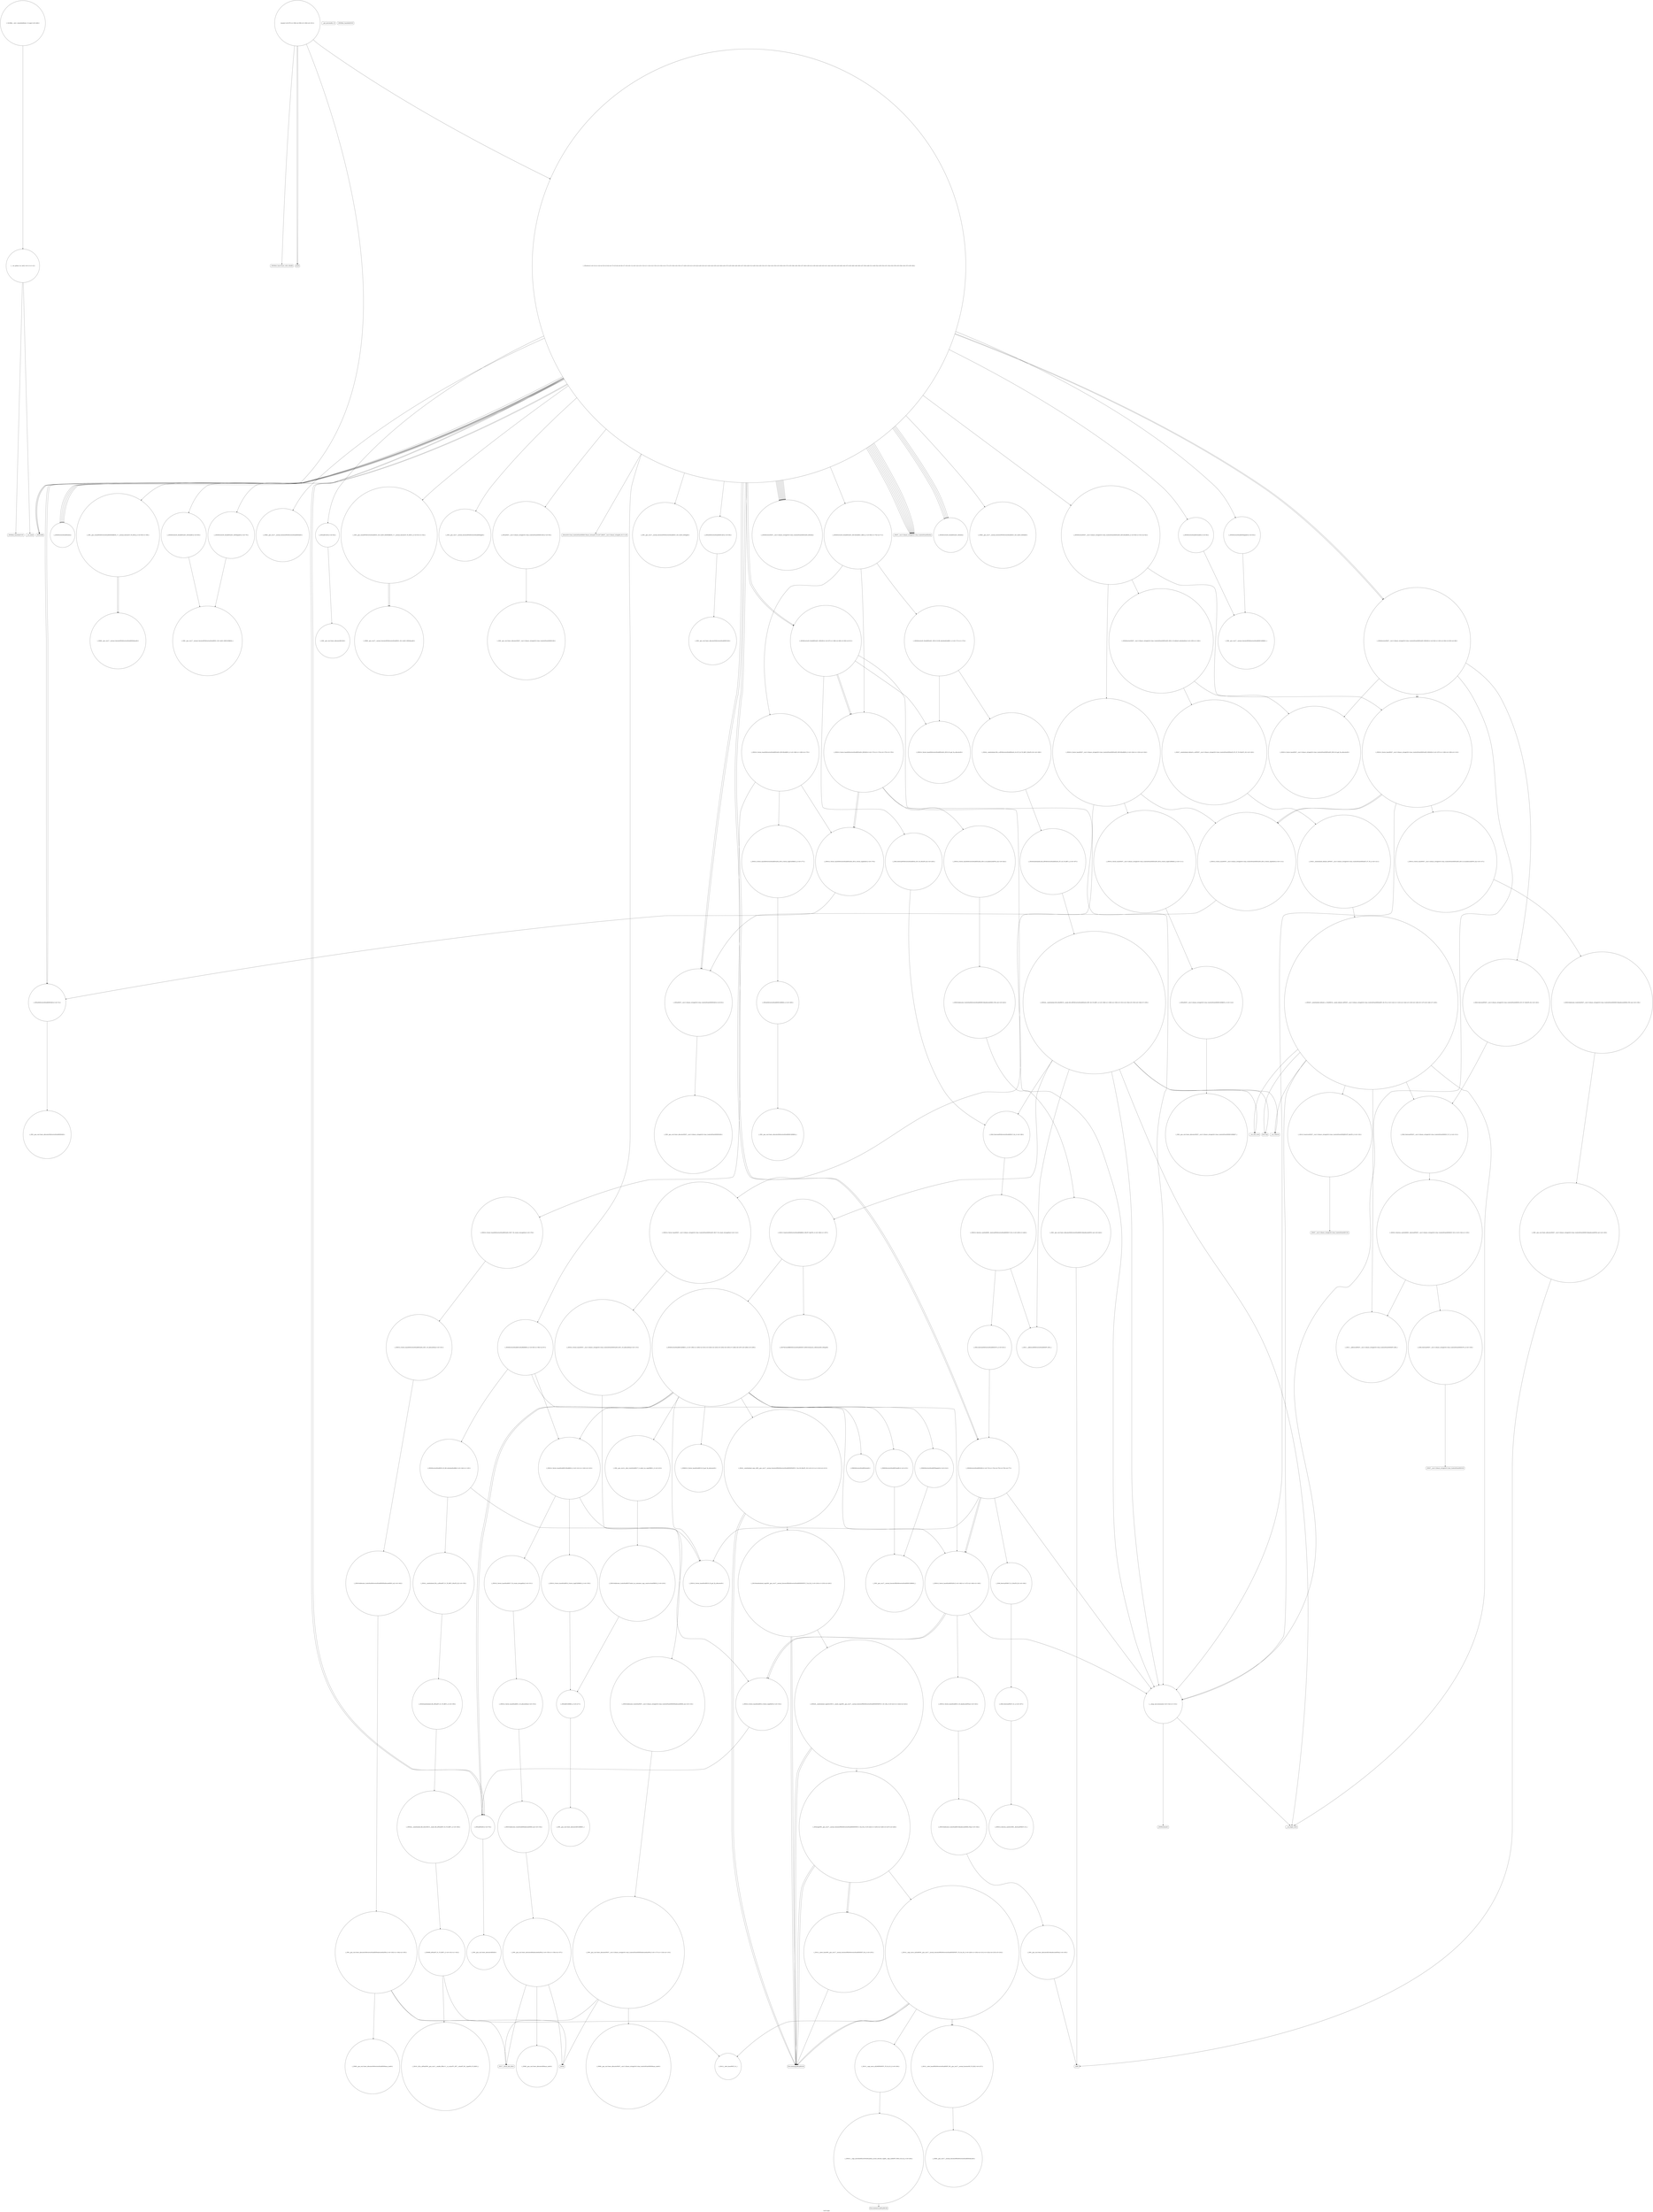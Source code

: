 digraph "Call Graph" {
	label="Call Graph";

	Node0x559eda06f090 [shape=record,shape=circle,label="{__cxx_global_var_init|{<s0>1|<s1>2}}"];
	Node0x559eda06f090:s0 -> Node0x559eda06f110[color=black];
	Node0x559eda06f090:s1 -> Node0x559eda357040[color=black];
	Node0x559eda35abe0 [shape=record,shape=circle,label="{_ZSt20uninitialized_fill_nIPimiET_S1_T0_RKT1_|{<s0>159}}"];
	Node0x559eda35abe0:s0 -> Node0x559eda35ac60[color=black];
	Node0x559eda357240 [shape=record,shape=circle,label="{_ZNSt6vectorINSt7__cxx1112basic_stringIcSt11char_traitsIcESaIcEEESaIS5_EEC2EmRKS6_|{<s0>60|<s1>61|<s2>62}}"];
	Node0x559eda357240:s0 -> Node0x559eda358340[color=black];
	Node0x559eda357240:s1 -> Node0x559eda3583c0[color=black];
	Node0x559eda357240:s2 -> Node0x559eda358440[color=black];
	Node0x559eda358740 [shape=record,shape=circle,label="{_ZN9__gnu_cxx13new_allocatorIiE10deallocateEPim|{<s0>165}}"];
	Node0x559eda358740:s0 -> Node0x559eda35a460[color=black];
	Node0x559eda3575c0 [shape=record,shape=circle,label="{_ZNSaISt6vectorIiSaIiEEED2Ev|{<s0>72}}"];
	Node0x559eda3575c0:s0 -> Node0x559eda3589c0[color=black];
	Node0x559eda358ac0 [shape=record,shape=circle,label="{_ZNSt6vectorIS_IiSaIiEESaIS1_EE18_M_fill_initializeEmRKS1_|{<s0>171|<s1>172}}"];
	Node0x559eda358ac0:s0 -> Node0x559eda3590c0[color=black];
	Node0x559eda358ac0:s1 -> Node0x559eda359040[color=black];
	Node0x559eda357940 [shape=record,shape=circle,label="{_ZNSt6vectorIiSaIiEEixEm}"];
	Node0x559eda358e40 [shape=record,shape=circle,label="{_ZNSt12_Vector_baseISt6vectorIiSaIiEESaIS2_EE11_M_allocateEm|{<s0>181}}"];
	Node0x559eda358e40:s0 -> Node0x559eda358ec0[color=black];
	Node0x559eda357cc0 [shape=record,shape=circle,label="{_ZN9__gnu_cxxneIPiSt6vectorIiSaIiEEEEbRKNS_17__normal_iteratorIT_T0_EESA_|{<s0>85|<s1>86}}"];
	Node0x559eda357cc0:s0 -> Node0x559eda35db80[color=black];
	Node0x559eda357cc0:s1 -> Node0x559eda35db80[color=black];
	Node0x559eda3591c0 [shape=record,shape=circle,label="{_ZNSt22__uninitialized_fill_nILb0EE15__uninit_fill_nIPSt6vectorIiSaIiEEmS4_EET_S6_T0_RKT1_|{<s0>188|<s1>189|<s2>190|<s3>191|<s4>192|<s5>193|<s6>194|<s7>195}}"];
	Node0x559eda3591c0:s0 -> Node0x559eda3592c0[color=black];
	Node0x559eda3591c0:s1 -> Node0x559eda359240[color=black];
	Node0x559eda3591c0:s2 -> Node0x559eda359d60[color=black];
	Node0x559eda3591c0:s3 -> Node0x559eda359340[color=black];
	Node0x559eda3591c0:s4 -> Node0x559eda359e60[color=black];
	Node0x559eda3591c0:s5 -> Node0x559eda359ee0[color=black];
	Node0x559eda3591c0:s6 -> Node0x559eda35a060[color=black];
	Node0x559eda3591c0:s7 -> Node0x559eda359f60[color=black];
	Node0x559eda358040 [shape=record,shape=Mrecord,label="{_ZNSt8ios_base15sync_with_stdioEb}"];
	Node0x559eda359540 [shape=record,shape=circle,label="{_ZN9__gnu_cxx14__alloc_traitsISaIiEE17_S_select_on_copyERKS1_|{<s0>210}}"];
	Node0x559eda359540:s0 -> Node0x559eda35d000[color=black];
	Node0x559eda3583c0 [shape=record,shape=circle,label="{_ZNSt6vectorINSt7__cxx1112basic_stringIcSt11char_traitsIcESaIcEEESaIS5_EE21_M_default_initializeEm|{<s0>105|<s1>106}}"];
	Node0x559eda3583c0:s0 -> Node0x559eda359ae0[color=black];
	Node0x559eda3583c0:s1 -> Node0x559eda359a60[color=black];
	Node0x559eda35d100 [shape=record,shape=circle,label="{_ZSt18uninitialized_copyIN9__gnu_cxx17__normal_iteratorIPKiSt6vectorIiSaIiEEEEPiET0_T_SA_S9_|{<s0>218|<s1>219|<s2>220}}"];
	Node0x559eda35d100:s0 -> Node0x559eda35d180[color=black];
	Node0x559eda35d100:s1 -> Node0x559eda35d180[color=black];
	Node0x559eda35d100:s2 -> Node0x559eda35d200[color=black];
	Node0x559eda359760 [shape=record,shape=circle,label="{_ZNSt12_Vector_baseINSt7__cxx1112basic_stringIcSt11char_traitsIcESaIcEEESaIS5_EE11_M_allocateEm|{<s0>115}}"];
	Node0x559eda359760:s0 -> Node0x559eda3597e0[color=black];
	Node0x559eda35d480 [shape=record,shape=circle,label="{_ZSt12__niter_baseIPKiSt6vectorIiSaIiEEET_N9__gnu_cxx17__normal_iteratorIS5_T0_EE|{<s0>237}}"];
	Node0x559eda35d480:s0 -> Node0x559eda35d600[color=black];
	Node0x559eda359ae0 [shape=record,shape=circle,label="{_ZNSt12_Vector_baseINSt7__cxx1112basic_stringIcSt11char_traitsIcESaIcEEESaIS5_EE19_M_get_Tp_allocatorEv}"];
	Node0x559eda35d800 [shape=record,shape=circle,label="{_ZNSt12_Vector_baseISt6vectorIiSaIiEESaIS2_EE13_M_deallocateEPS2_m|{<s0>242}}"];
	Node0x559eda35d800:s0 -> Node0x559eda35d880[color=black];
	Node0x559eda359e60 [shape=record,shape=Mrecord,label="{__cxa_rethrow}"];
	Node0x559eda35db80 [shape=record,shape=circle,label="{_ZNK9__gnu_cxx17__normal_iteratorIPiSt6vectorIiSaIiEEE4baseEv}"];
	Node0x559eda35a1e0 [shape=record,shape=circle,label="{_ZSt8_DestroyINSt7__cxx1112basic_stringIcSt11char_traitsIcESaIcEEEEvPT_|{<s0>136}}"];
	Node0x559eda35a1e0:s0 -> Node0x559eda35a260[color=black];
	Node0x559eda35a560 [shape=record,shape=circle,label="{_ZNSt12_Vector_baseIiSaIiEEC2EmRKS0_|{<s0>141|<s1>142|<s2>143}}"];
	Node0x559eda35a560:s0 -> Node0x559eda35a6e0[color=black];
	Node0x559eda35a560:s1 -> Node0x559eda35a760[color=black];
	Node0x559eda35a560:s2 -> Node0x559eda35a7e0[color=black];
	Node0x559eda35a8e0 [shape=record,shape=circle,label="{_ZNSt12_Vector_baseIiSaIiEE11_M_allocateEm|{<s0>153}}"];
	Node0x559eda35a8e0:s0 -> Node0x559eda35a960[color=black];
	Node0x559eda06f110 [shape=record,shape=Mrecord,label="{_ZNSt8ios_base4InitC1Ev}"];
	Node0x559eda35ac60 [shape=record,shape=circle,label="{_ZNSt22__uninitialized_fill_nILb1EE15__uninit_fill_nIPimiEET_S3_T0_RKT1_|{<s0>160}}"];
	Node0x559eda35ac60:s0 -> Node0x559eda35ace0[color=black];
	Node0x559eda3572c0 [shape=record,shape=Mrecord,label="{__gxx_personality_v0}"];
	Node0x559eda3587c0 [shape=record,shape=circle,label="{_ZSt8_DestroyIPiiEvT_S1_RSaIT0_E|{<s0>166}}"];
	Node0x559eda3587c0:s0 -> Node0x559eda358840[color=black];
	Node0x559eda357640 [shape=record,shape=circle,label="{_ZNSt6vectorIiSaIiEED2Ev|{<s0>73|<s1>74|<s2>75|<s3>76|<s4>77}}"];
	Node0x559eda357640:s0 -> Node0x559eda35ab60[color=black];
	Node0x559eda357640:s1 -> Node0x559eda3587c0[color=black];
	Node0x559eda357640:s2 -> Node0x559eda35a660[color=black];
	Node0x559eda357640:s3 -> Node0x559eda35a660[color=black];
	Node0x559eda357640:s4 -> Node0x559eda359f60[color=black];
	Node0x559eda358b40 [shape=record,shape=circle,label="{_ZNSt12_Vector_baseISt6vectorIiSaIiEESaIS2_EED2Ev|{<s0>173|<s1>174|<s2>175|<s3>176}}"];
	Node0x559eda358b40:s0 -> Node0x559eda35d800[color=black];
	Node0x559eda358b40:s1 -> Node0x559eda358cc0[color=black];
	Node0x559eda358b40:s2 -> Node0x559eda358cc0[color=black];
	Node0x559eda358b40:s3 -> Node0x559eda359f60[color=black];
	Node0x559eda3579c0 [shape=record,shape=circle,label="{_ZNSt6vectorIS_IiSaIiEESaIS1_EE5beginEv|{<s0>79}}"];
	Node0x559eda3579c0:s0 -> Node0x559eda35da00[color=black];
	Node0x559eda358ec0 [shape=record,shape=circle,label="{_ZNSt16allocator_traitsISaISt6vectorIiSaIiEEEE8allocateERS3_m|{<s0>182}}"];
	Node0x559eda358ec0:s0 -> Node0x559eda358f40[color=black];
	Node0x559eda357d40 [shape=record,shape=circle,label="{_ZNK9__gnu_cxx17__normal_iteratorIPiSt6vectorIiSaIiEEEdeEv}"];
	Node0x559eda359240 [shape=record,shape=circle,label="{_ZSt10_ConstructISt6vectorIiSaIiEEJRKS2_EEvPT_DpOT0_|{<s0>196|<s1>197}}"];
	Node0x559eda359240:s0 -> Node0x559eda3593c0[color=black];
	Node0x559eda359240:s1 -> Node0x559eda359440[color=black];
	Node0x559eda3580c0 [shape=record,shape=Mrecord,label="{printf}"];
	Node0x559eda3595c0 [shape=record,shape=circle,label="{_ZNKSt12_Vector_baseIiSaIiEE19_M_get_Tp_allocatorEv}"];
	Node0x559eda358440 [shape=record,shape=circle,label="{_ZNSt12_Vector_baseINSt7__cxx1112basic_stringIcSt11char_traitsIcESaIcEEESaIS5_EED2Ev|{<s0>107|<s1>108|<s2>109|<s3>110}}"];
	Node0x559eda358440:s0 -> Node0x559eda35a2e0[color=black];
	Node0x559eda358440:s1 -> Node0x559eda3585c0[color=black];
	Node0x559eda358440:s2 -> Node0x559eda3585c0[color=black];
	Node0x559eda358440:s3 -> Node0x559eda359f60[color=black];
	Node0x559eda35d180 [shape=record,shape=Mrecord,label="{llvm.memcpy.p0i8.p0i8.i64}"];
	Node0x559eda3597e0 [shape=record,shape=circle,label="{_ZNSt16allocator_traitsISaINSt7__cxx1112basic_stringIcSt11char_traitsIcESaIcEEEEE8allocateERS6_m|{<s0>116}}"];
	Node0x559eda3597e0:s0 -> Node0x559eda359860[color=black];
	Node0x559eda35d500 [shape=record,shape=circle,label="{_ZNSt11__copy_moveILb0ELb1ESt26random_access_iterator_tagE8__copy_mIiEEPT_PKS3_S6_S4_|{<s0>238}}"];
	Node0x559eda35d500:s0 -> Node0x559eda35d580[color=black];
	Node0x559eda359b60 [shape=record,shape=circle,label="{_ZSt25__uninitialized_default_nIPNSt7__cxx1112basic_stringIcSt11char_traitsIcESaIcEEEmET_S7_T0_|{<s0>121}}"];
	Node0x559eda359b60:s0 -> Node0x559eda359be0[color=black];
	Node0x559eda35d880 [shape=record,shape=circle,label="{_ZNSt16allocator_traitsISaISt6vectorIiSaIiEEEE10deallocateERS3_PS2_m|{<s0>243}}"];
	Node0x559eda35d880:s0 -> Node0x559eda35d900[color=black];
	Node0x559eda359ee0 [shape=record,shape=Mrecord,label="{__cxa_end_catch}"];
	Node0x559eda35dc00 [shape=record,shape=circle,label="{_GLOBAL__sub_I_simonlindholm_0_0.cpp|{<s0>246}}"];
	Node0x559eda35dc00:s0 -> Node0x559eda06f090[color=black];
	Node0x559eda35a260 [shape=record,shape=Mrecord,label="{_ZNSt7__cxx1112basic_stringIcSt11char_traitsIcESaIcEED1Ev}"];
	Node0x559eda35a5e0 [shape=record,shape=circle,label="{_ZNSt6vectorIiSaIiEE18_M_fill_initializeEmRKi|{<s0>144|<s1>145}}"];
	Node0x559eda35a5e0:s0 -> Node0x559eda35ab60[color=black];
	Node0x559eda35a5e0:s1 -> Node0x559eda35aae0[color=black];
	Node0x559eda35a960 [shape=record,shape=circle,label="{_ZNSt16allocator_traitsISaIiEE8allocateERS0_m|{<s0>154}}"];
	Node0x559eda35a960:s0 -> Node0x559eda35a9e0[color=black];
	Node0x559eda356fc0 [shape=record,shape=Mrecord,label="{_ZNSt8ios_base4InitD1Ev}"];
	Node0x559eda35ace0 [shape=record,shape=circle,label="{_ZSt6fill_nIPimiET_S1_T0_RKT1_|{<s0>161|<s1>162}}"];
	Node0x559eda35ace0:s0 -> Node0x559eda35ade0[color=black];
	Node0x559eda35ace0:s1 -> Node0x559eda35ad60[color=black];
	Node0x559eda357340 [shape=record,shape=circle,label="{_ZNSaINSt7__cxx1112basic_stringIcSt11char_traitsIcESaIcEEEED2Ev|{<s0>63}}"];
	Node0x559eda357340:s0 -> Node0x559eda3582c0[color=black];
	Node0x559eda358840 [shape=record,shape=circle,label="{_ZSt8_DestroyIPiEvT_S1_|{<s0>167}}"];
	Node0x559eda358840:s0 -> Node0x559eda3588c0[color=black];
	Node0x559eda3576c0 [shape=record,shape=circle,label="{_ZNSaIiED2Ev|{<s0>78}}"];
	Node0x559eda3576c0:s0 -> Node0x559eda3581c0[color=black];
	Node0x559eda358bc0 [shape=record,shape=circle,label="{_ZNSt12_Vector_baseISt6vectorIiSaIiEESaIS2_EE12_Vector_implC2ERKS3_|{<s0>177}}"];
	Node0x559eda358bc0:s0 -> Node0x559eda358d40[color=black];
	Node0x559eda357a40 [shape=record,shape=circle,label="{_ZNSt6vectorIS_IiSaIiEESaIS1_EE3endEv|{<s0>80}}"];
	Node0x559eda357a40:s0 -> Node0x559eda35da00[color=black];
	Node0x559eda358f40 [shape=record,shape=circle,label="{_ZN9__gnu_cxx13new_allocatorISt6vectorIiSaIiEEE8allocateEmPKv|{<s0>183|<s1>184|<s2>185}}"];
	Node0x559eda358f40:s0 -> Node0x559eda358fc0[color=black];
	Node0x559eda358f40:s1 -> Node0x559eda359960[color=black];
	Node0x559eda358f40:s2 -> Node0x559eda3599e0[color=black];
	Node0x559eda357dc0 [shape=record,shape=circle,label="{_ZN9__gnu_cxx17__normal_iteratorIPiSt6vectorIiSaIiEEEppEv}"];
	Node0x559eda3592c0 [shape=record,shape=circle,label="{_ZSt11__addressofISt6vectorIiSaIiEEEPT_RS3_}"];
	Node0x559eda358140 [shape=record,shape=circle,label="{_ZN9__gnu_cxx13new_allocatorIiEC2Ev}"];
	Node0x559eda359640 [shape=record,shape=circle,label="{_ZSt22__uninitialized_copy_aIN9__gnu_cxx17__normal_iteratorIPKiSt6vectorIiSaIiEEEEPiiET0_T_SA_S9_RSaIT1_E|{<s0>211|<s1>212|<s2>213}}"];
	Node0x559eda359640:s0 -> Node0x559eda35d180[color=black];
	Node0x559eda359640:s1 -> Node0x559eda35d180[color=black];
	Node0x559eda359640:s2 -> Node0x559eda35d100[color=black];
	Node0x559eda3584c0 [shape=record,shape=circle,label="{_ZNSt12_Vector_baseINSt7__cxx1112basic_stringIcSt11char_traitsIcESaIcEEESaIS5_EE12_Vector_implC2ERKS6_|{<s0>111}}"];
	Node0x559eda3584c0:s0 -> Node0x559eda358640[color=black];
	Node0x559eda35d200 [shape=record,shape=circle,label="{_ZNSt20__uninitialized_copyILb1EE13__uninit_copyIN9__gnu_cxx17__normal_iteratorIPKiSt6vectorIiSaIiEEEEPiEET0_T_SC_SB_|{<s0>221|<s1>222|<s2>223}}"];
	Node0x559eda35d200:s0 -> Node0x559eda35d180[color=black];
	Node0x559eda35d200:s1 -> Node0x559eda35d180[color=black];
	Node0x559eda35d200:s2 -> Node0x559eda35d280[color=black];
	Node0x559eda359860 [shape=record,shape=circle,label="{_ZN9__gnu_cxx13new_allocatorINSt7__cxx1112basic_stringIcSt11char_traitsIcESaIcEEEE8allocateEmPKv|{<s0>117|<s1>118|<s2>119}}"];
	Node0x559eda359860:s0 -> Node0x559eda3598e0[color=black];
	Node0x559eda359860:s1 -> Node0x559eda359960[color=black];
	Node0x559eda359860:s2 -> Node0x559eda3599e0[color=black];
	Node0x559eda35d580 [shape=record,shape=Mrecord,label="{llvm.memmove.p0i8.p0i8.i64}"];
	Node0x559eda359be0 [shape=record,shape=circle,label="{_ZNSt27__uninitialized_default_n_1ILb0EE18__uninit_default_nIPNSt7__cxx1112basic_stringIcSt11char_traitsIcESaIcEEEmEET_S9_T0_|{<s0>122|<s1>123|<s2>124|<s3>125|<s4>126|<s5>127|<s6>128|<s7>129}}"];
	Node0x559eda359be0:s0 -> Node0x559eda359ce0[color=black];
	Node0x559eda359be0:s1 -> Node0x559eda359c60[color=black];
	Node0x559eda359be0:s2 -> Node0x559eda359d60[color=black];
	Node0x559eda359be0:s3 -> Node0x559eda359de0[color=black];
	Node0x559eda359be0:s4 -> Node0x559eda359e60[color=black];
	Node0x559eda359be0:s5 -> Node0x559eda359ee0[color=black];
	Node0x559eda359be0:s6 -> Node0x559eda35a060[color=black];
	Node0x559eda359be0:s7 -> Node0x559eda359f60[color=black];
	Node0x559eda35d900 [shape=record,shape=circle,label="{_ZN9__gnu_cxx13new_allocatorISt6vectorIiSaIiEEE10deallocateEPS3_m|{<s0>244}}"];
	Node0x559eda35d900:s0 -> Node0x559eda35a460[color=black];
	Node0x559eda359f60 [shape=record,shape=circle,label="{__clang_call_terminate|{<s0>132|<s1>133}}"];
	Node0x559eda359f60:s0 -> Node0x559eda359d60[color=black];
	Node0x559eda359f60:s1 -> Node0x559eda359fe0[color=black];
	Node0x559eda35a2e0 [shape=record,shape=circle,label="{_ZNSt12_Vector_baseINSt7__cxx1112basic_stringIcSt11char_traitsIcESaIcEEESaIS5_EE13_M_deallocateEPS5_m|{<s0>137}}"];
	Node0x559eda35a2e0:s0 -> Node0x559eda35a360[color=black];
	Node0x559eda35a660 [shape=record,shape=circle,label="{_ZNSt12_Vector_baseIiSaIiEED2Ev|{<s0>146|<s1>147|<s2>148|<s3>149}}"];
	Node0x559eda35a660:s0 -> Node0x559eda35ae60[color=black];
	Node0x559eda35a660:s1 -> Node0x559eda35a7e0[color=black];
	Node0x559eda35a660:s2 -> Node0x559eda35a7e0[color=black];
	Node0x559eda35a660:s3 -> Node0x559eda359f60[color=black];
	Node0x559eda35a9e0 [shape=record,shape=circle,label="{_ZN9__gnu_cxx13new_allocatorIiE8allocateEmPKv|{<s0>155|<s1>156|<s2>157}}"];
	Node0x559eda35a9e0:s0 -> Node0x559eda35aa60[color=black];
	Node0x559eda35a9e0:s1 -> Node0x559eda359960[color=black];
	Node0x559eda35a9e0:s2 -> Node0x559eda3599e0[color=black];
	Node0x559eda357040 [shape=record,shape=Mrecord,label="{__cxa_atexit}"];
	Node0x559eda35ad60 [shape=record,shape=circle,label="{_ZSt10__fill_n_aIPimiEN9__gnu_cxx11__enable_ifIXsr11__is_scalarIT1_EE7__valueET_E6__typeES4_T0_RKS3_}"];
	Node0x559eda3573c0 [shape=record,shape=circle,label="{_ZNSaIiEC2Ev|{<s0>64}}"];
	Node0x559eda3573c0:s0 -> Node0x559eda358140[color=black];
	Node0x559eda3588c0 [shape=record,shape=circle,label="{_ZNSt12_Destroy_auxILb1EE9__destroyIPiEEvT_S3_}"];
	Node0x559eda357740 [shape=record,shape=Mrecord,label="{_ZStrsIcSt11char_traitsIcESaIcEERSt13basic_istreamIT_T0_ES7_RNSt7__cxx1112basic_stringIS4_S5_T1_EE}"];
	Node0x559eda358c40 [shape=record,shape=circle,label="{_ZNSt12_Vector_baseISt6vectorIiSaIiEESaIS2_EE17_M_create_storageEm|{<s0>178}}"];
	Node0x559eda358c40:s0 -> Node0x559eda358e40[color=black];
	Node0x559eda357ac0 [shape=record,shape=circle,label="{_ZN9__gnu_cxxneIPSt6vectorIiSaIiEES1_IS3_SaIS3_EEEEbRKNS_17__normal_iteratorIT_T0_EESC_|{<s0>81|<s1>82}}"];
	Node0x559eda357ac0:s0 -> Node0x559eda35da80[color=black];
	Node0x559eda357ac0:s1 -> Node0x559eda35da80[color=black];
	Node0x559eda358fc0 [shape=record,shape=circle,label="{_ZNK9__gnu_cxx13new_allocatorISt6vectorIiSaIiEEE8max_sizeEv}"];
	Node0x559eda357e40 [shape=record,shape=circle,label="{_ZN9__gnu_cxx17__normal_iteratorIPSt6vectorIiSaIiEES1_IS3_SaIS3_EEEppEv}"];
	Node0x559eda359340 [shape=record,shape=circle,label="{_ZSt8_DestroyIPSt6vectorIiSaIiEEEvT_S4_|{<s0>198}}"];
	Node0x559eda359340:s0 -> Node0x559eda35d700[color=black];
	Node0x559eda3581c0 [shape=record,shape=circle,label="{_ZN9__gnu_cxx13new_allocatorIiED2Ev}"];
	Node0x559eda35cf00 [shape=record,shape=circle,label="{_ZNKSt6vectorIiSaIiEE5beginEv|{<s0>214}}"];
	Node0x559eda35cf00:s0 -> Node0x559eda35d680[color=black];
	Node0x559eda358540 [shape=record,shape=circle,label="{_ZNSt12_Vector_baseINSt7__cxx1112basic_stringIcSt11char_traitsIcESaIcEEESaIS5_EE17_M_create_storageEm|{<s0>112}}"];
	Node0x559eda358540:s0 -> Node0x559eda359760[color=black];
	Node0x559eda35d280 [shape=record,shape=circle,label="{_ZSt4copyIN9__gnu_cxx17__normal_iteratorIPKiSt6vectorIiSaIiEEEEPiET0_T_SA_S9_|{<s0>224|<s1>225|<s2>226|<s3>227|<s4>228}}"];
	Node0x559eda35d280:s0 -> Node0x559eda35d180[color=black];
	Node0x559eda35d280:s1 -> Node0x559eda35d380[color=black];
	Node0x559eda35d280:s2 -> Node0x559eda35d180[color=black];
	Node0x559eda35d280:s3 -> Node0x559eda35d380[color=black];
	Node0x559eda35d280:s4 -> Node0x559eda35d300[color=black];
	Node0x559eda3598e0 [shape=record,shape=circle,label="{_ZNK9__gnu_cxx13new_allocatorINSt7__cxx1112basic_stringIcSt11char_traitsIcESaIcEEEE8max_sizeEv}"];
	Node0x559eda35d600 [shape=record,shape=circle,label="{_ZNK9__gnu_cxx17__normal_iteratorIPKiSt6vectorIiSaIiEEE4baseEv}"];
	Node0x559eda359c60 [shape=record,shape=circle,label="{_ZSt10_ConstructINSt7__cxx1112basic_stringIcSt11char_traitsIcESaIcEEEJEEvPT_DpOT0_|{<s0>130}}"];
	Node0x559eda359c60:s0 -> Node0x559eda35a0e0[color=black];
	Node0x559eda35d980 [shape=record,shape=circle,label="{_ZSt8_DestroyIPSt6vectorIiSaIiEES2_EvT_S4_RSaIT0_E|{<s0>245}}"];
	Node0x559eda35d980:s0 -> Node0x559eda359340[color=black];
	Node0x559eda359fe0 [shape=record,shape=Mrecord,label="{_ZSt9terminatev}"];
	Node0x559eda35a360 [shape=record,shape=circle,label="{_ZNSt16allocator_traitsISaINSt7__cxx1112basic_stringIcSt11char_traitsIcESaIcEEEEE10deallocateERS6_PS5_m|{<s0>138}}"];
	Node0x559eda35a360:s0 -> Node0x559eda35a3e0[color=black];
	Node0x559eda35a6e0 [shape=record,shape=circle,label="{_ZNSt12_Vector_baseIiSaIiEE12_Vector_implC2ERKS0_|{<s0>150}}"];
	Node0x559eda35a6e0:s0 -> Node0x559eda35d080[color=black];
	Node0x559eda35aa60 [shape=record,shape=circle,label="{_ZNK9__gnu_cxx13new_allocatorIiE8max_sizeEv}"];
	Node0x559eda3570c0 [shape=record,shape=circle,label="{_Z5solvev|{<s0>3|<s1>4|<s2>5|<s3>6|<s4>7|<s5>8|<s6>9|<s7>10|<s8>11|<s9>12|<s10>13|<s11>14|<s12>15|<s13>16|<s14>17|<s15>18|<s16>19|<s17>20|<s18>21|<s19>22|<s20>23|<s21>24|<s22>25|<s23>26|<s24>27|<s25>28|<s26>29|<s27>30|<s28>31|<s29>32|<s30>33|<s31>34|<s32>35|<s33>36|<s34>37|<s35>38|<s36>39|<s37>40|<s38>41|<s39>42|<s40>43|<s41>44|<s42>45|<s43>46|<s44>47|<s45>48|<s46>49|<s47>50|<s48>51|<s49>52|<s50>53|<s51>54|<s52>55|<s53>56|<s54>57|<s55>58}}"];
	Node0x559eda3570c0:s0 -> Node0x559eda357140[color=black];
	Node0x559eda3570c0:s1 -> Node0x559eda357140[color=black];
	Node0x559eda3570c0:s2 -> Node0x559eda3571c0[color=black];
	Node0x559eda3570c0:s3 -> Node0x559eda357240[color=black];
	Node0x559eda3570c0:s4 -> Node0x559eda357340[color=black];
	Node0x559eda3570c0:s5 -> Node0x559eda3573c0[color=black];
	Node0x559eda3570c0:s6 -> Node0x559eda357440[color=black];
	Node0x559eda3570c0:s7 -> Node0x559eda3574c0[color=black];
	Node0x559eda3570c0:s8 -> Node0x559eda357540[color=black];
	Node0x559eda3570c0:s9 -> Node0x559eda3575c0[color=black];
	Node0x559eda3570c0:s10 -> Node0x559eda357640[color=black];
	Node0x559eda3570c0:s11 -> Node0x559eda3576c0[color=black];
	Node0x559eda3570c0:s12 -> Node0x559eda3577c0[color=black];
	Node0x559eda3570c0:s13 -> Node0x559eda357740[color=black];
	Node0x559eda3570c0:s14 -> Node0x559eda357340[color=black];
	Node0x559eda3570c0:s15 -> Node0x559eda3575c0[color=black];
	Node0x559eda3570c0:s16 -> Node0x559eda357640[color=black];
	Node0x559eda3570c0:s17 -> Node0x559eda3576c0[color=black];
	Node0x559eda3570c0:s18 -> Node0x559eda357ec0[color=black];
	Node0x559eda3570c0:s19 -> Node0x559eda3577c0[color=black];
	Node0x559eda3570c0:s20 -> Node0x559eda357840[color=black];
	Node0x559eda3570c0:s21 -> Node0x559eda3577c0[color=black];
	Node0x559eda3570c0:s22 -> Node0x559eda357840[color=black];
	Node0x559eda3570c0:s23 -> Node0x559eda3578c0[color=black];
	Node0x559eda3570c0:s24 -> Node0x559eda357940[color=black];
	Node0x559eda3570c0:s25 -> Node0x559eda3577c0[color=black];
	Node0x559eda3570c0:s26 -> Node0x559eda357840[color=black];
	Node0x559eda3570c0:s27 -> Node0x559eda3577c0[color=black];
	Node0x559eda3570c0:s28 -> Node0x559eda357840[color=black];
	Node0x559eda3570c0:s29 -> Node0x559eda3578c0[color=black];
	Node0x559eda3570c0:s30 -> Node0x559eda357940[color=black];
	Node0x559eda3570c0:s31 -> Node0x559eda3577c0[color=black];
	Node0x559eda3570c0:s32 -> Node0x559eda357840[color=black];
	Node0x559eda3570c0:s33 -> Node0x559eda3577c0[color=black];
	Node0x559eda3570c0:s34 -> Node0x559eda357840[color=black];
	Node0x559eda3570c0:s35 -> Node0x559eda3578c0[color=black];
	Node0x559eda3570c0:s36 -> Node0x559eda357940[color=black];
	Node0x559eda3570c0:s37 -> Node0x559eda3577c0[color=black];
	Node0x559eda3570c0:s38 -> Node0x559eda357840[color=black];
	Node0x559eda3570c0:s39 -> Node0x559eda3577c0[color=black];
	Node0x559eda3570c0:s40 -> Node0x559eda357840[color=black];
	Node0x559eda3570c0:s41 -> Node0x559eda3578c0[color=black];
	Node0x559eda3570c0:s42 -> Node0x559eda357940[color=black];
	Node0x559eda3570c0:s43 -> Node0x559eda3579c0[color=black];
	Node0x559eda3570c0:s44 -> Node0x559eda357a40[color=black];
	Node0x559eda3570c0:s45 -> Node0x559eda357ac0[color=black];
	Node0x559eda3570c0:s46 -> Node0x559eda357b40[color=black];
	Node0x559eda3570c0:s47 -> Node0x559eda357bc0[color=black];
	Node0x559eda3570c0:s48 -> Node0x559eda357c40[color=black];
	Node0x559eda3570c0:s49 -> Node0x559eda357cc0[color=black];
	Node0x559eda3570c0:s50 -> Node0x559eda357d40[color=black];
	Node0x559eda3570c0:s51 -> Node0x559eda357dc0[color=black];
	Node0x559eda3570c0:s52 -> Node0x559eda357e40[color=black];
	Node0x559eda3570c0:s53 -> Node0x559eda357ec0[color=black];
	Node0x559eda3570c0:s54 -> Node0x559eda357f40[color=black];
	Node0x559eda3570c0:s55 -> Node0x559eda357f40[color=black];
	Node0x559eda35ade0 [shape=record,shape=circle,label="{_ZSt12__niter_baseIPiET_S1_}"];
	Node0x559eda357440 [shape=record,shape=circle,label="{_ZNSt6vectorIiSaIiEEC2EmRKiRKS0_|{<s0>65|<s1>66|<s2>67}}"];
	Node0x559eda357440:s0 -> Node0x559eda35a560[color=black];
	Node0x559eda357440:s1 -> Node0x559eda35a5e0[color=black];
	Node0x559eda357440:s2 -> Node0x559eda35a660[color=black];
	Node0x559eda358940 [shape=record,shape=circle,label="{_ZN9__gnu_cxx13new_allocatorISt6vectorIiSaIiEEEC2Ev}"];
	Node0x559eda3577c0 [shape=record,shape=circle,label="{_ZNSt6vectorINSt7__cxx1112basic_stringIcSt11char_traitsIcESaIcEEESaIS5_EEixEm}"];
	Node0x559eda358cc0 [shape=record,shape=circle,label="{_ZNSt12_Vector_baseISt6vectorIiSaIiEESaIS2_EE12_Vector_implD2Ev|{<s0>179}}"];
	Node0x559eda358cc0:s0 -> Node0x559eda3575c0[color=black];
	Node0x559eda357b40 [shape=record,shape=circle,label="{_ZNK9__gnu_cxx17__normal_iteratorIPSt6vectorIiSaIiEES1_IS3_SaIS3_EEEdeEv}"];
	Node0x559eda359040 [shape=record,shape=circle,label="{_ZSt24__uninitialized_fill_n_aIPSt6vectorIiSaIiEEmS2_S2_ET_S4_T0_RKT1_RSaIT2_E|{<s0>186}}"];
	Node0x559eda359040:s0 -> Node0x559eda359140[color=black];
	Node0x559eda357ec0 [shape=record,shape=circle,label="{_ZNSt6vectorIS_IiSaIiEESaIS1_EED2Ev|{<s0>87|<s1>88|<s2>89|<s3>90|<s4>91}}"];
	Node0x559eda357ec0:s0 -> Node0x559eda3590c0[color=black];
	Node0x559eda357ec0:s1 -> Node0x559eda35d980[color=black];
	Node0x559eda357ec0:s2 -> Node0x559eda358b40[color=black];
	Node0x559eda357ec0:s3 -> Node0x559eda358b40[color=black];
	Node0x559eda357ec0:s4 -> Node0x559eda359f60[color=black];
	Node0x559eda3593c0 [shape=record,shape=circle,label="{_ZSt7forwardIRKSt6vectorIiSaIiEEEOT_RNSt16remove_referenceIS5_E4typeE}"];
	Node0x559eda358240 [shape=record,shape=circle,label="{_ZN9__gnu_cxx13new_allocatorINSt7__cxx1112basic_stringIcSt11char_traitsIcESaIcEEEEC2Ev}"];
	Node0x559eda35cf80 [shape=record,shape=circle,label="{_ZNKSt6vectorIiSaIiEE3endEv|{<s0>215}}"];
	Node0x559eda35cf80:s0 -> Node0x559eda35d680[color=black];
	Node0x559eda3585c0 [shape=record,shape=circle,label="{_ZNSt12_Vector_baseINSt7__cxx1112basic_stringIcSt11char_traitsIcESaIcEEESaIS5_EE12_Vector_implD2Ev|{<s0>113}}"];
	Node0x559eda3585c0:s0 -> Node0x559eda357340[color=black];
	Node0x559eda35d300 [shape=record,shape=circle,label="{_ZSt14__copy_move_a2ILb0EN9__gnu_cxx17__normal_iteratorIPKiSt6vectorIiSaIiEEEEPiET1_T0_SA_S9_|{<s0>229|<s1>230|<s2>231|<s3>232|<s4>233|<s5>234}}"];
	Node0x559eda35d300:s0 -> Node0x559eda35d180[color=black];
	Node0x559eda35d300:s1 -> Node0x559eda35d480[color=black];
	Node0x559eda35d300:s2 -> Node0x559eda35d180[color=black];
	Node0x559eda35d300:s3 -> Node0x559eda35d480[color=black];
	Node0x559eda35d300:s4 -> Node0x559eda35ade0[color=black];
	Node0x559eda35d300:s5 -> Node0x559eda35d400[color=black];
	Node0x559eda359960 [shape=record,shape=Mrecord,label="{_ZSt17__throw_bad_allocv}"];
	Node0x559eda35d680 [shape=record,shape=circle,label="{_ZN9__gnu_cxx17__normal_iteratorIPKiSt6vectorIiSaIiEEEC2ERKS2_}"];
	Node0x559eda359ce0 [shape=record,shape=circle,label="{_ZSt11__addressofINSt7__cxx1112basic_stringIcSt11char_traitsIcESaIcEEEEPT_RS6_}"];
	Node0x559eda35da00 [shape=record,shape=circle,label="{_ZN9__gnu_cxx17__normal_iteratorIPSt6vectorIiSaIiEES1_IS3_SaIS3_EEEC2ERKS4_}"];
	Node0x559eda35a060 [shape=record,shape=Mrecord,label="{llvm.trap}"];
	Node0x559eda35a3e0 [shape=record,shape=circle,label="{_ZN9__gnu_cxx13new_allocatorINSt7__cxx1112basic_stringIcSt11char_traitsIcESaIcEEEE10deallocateEPS6_m|{<s0>139}}"];
	Node0x559eda35a3e0:s0 -> Node0x559eda35a460[color=black];
	Node0x559eda35a760 [shape=record,shape=circle,label="{_ZNSt12_Vector_baseIiSaIiEE17_M_create_storageEm|{<s0>151}}"];
	Node0x559eda35a760:s0 -> Node0x559eda35a8e0[color=black];
	Node0x559eda35aae0 [shape=record,shape=circle,label="{_ZSt24__uninitialized_fill_n_aIPimiiET_S1_T0_RKT1_RSaIT2_E|{<s0>158}}"];
	Node0x559eda35aae0:s0 -> Node0x559eda35abe0[color=black];
	Node0x559eda357140 [shape=record,shape=Mrecord,label="{_ZNSirsERi}"];
	Node0x559eda35ae60 [shape=record,shape=circle,label="{_ZNSt12_Vector_baseIiSaIiEE13_M_deallocateEPim|{<s0>163}}"];
	Node0x559eda35ae60:s0 -> Node0x559eda3586c0[color=black];
	Node0x559eda3574c0 [shape=record,shape=circle,label="{_ZNSaISt6vectorIiSaIiEEEC2Ev|{<s0>68}}"];
	Node0x559eda3574c0:s0 -> Node0x559eda358940[color=black];
	Node0x559eda3589c0 [shape=record,shape=circle,label="{_ZN9__gnu_cxx13new_allocatorISt6vectorIiSaIiEEED2Ev}"];
	Node0x559eda357840 [shape=record,shape=Mrecord,label="{_ZNSt7__cxx1112basic_stringIcSt11char_traitsIcESaIcEEixEm}"];
	Node0x559eda358d40 [shape=record,shape=circle,label="{_ZNSaISt6vectorIiSaIiEEEC2ERKS2_|{<s0>180}}"];
	Node0x559eda358d40:s0 -> Node0x559eda358dc0[color=black];
	Node0x559eda357bc0 [shape=record,shape=circle,label="{_ZNSt6vectorIiSaIiEE5beginEv|{<s0>83}}"];
	Node0x559eda357bc0:s0 -> Node0x559eda35db00[color=black];
	Node0x559eda3590c0 [shape=record,shape=circle,label="{_ZNSt12_Vector_baseISt6vectorIiSaIiEESaIS2_EE19_M_get_Tp_allocatorEv}"];
	Node0x559eda357f40 [shape=record,shape=circle,label="{_ZNSt6vectorINSt7__cxx1112basic_stringIcSt11char_traitsIcESaIcEEESaIS5_EED2Ev|{<s0>92|<s1>93|<s2>94|<s3>95|<s4>96}}"];
	Node0x559eda357f40:s0 -> Node0x559eda359ae0[color=black];
	Node0x559eda357f40:s1 -> Node0x559eda35a4e0[color=black];
	Node0x559eda357f40:s2 -> Node0x559eda358440[color=black];
	Node0x559eda357f40:s3 -> Node0x559eda358440[color=black];
	Node0x559eda357f40:s4 -> Node0x559eda359f60[color=black];
	Node0x559eda359440 [shape=record,shape=circle,label="{_ZNSt6vectorIiSaIiEEC2ERKS1_|{<s0>199|<s1>200|<s2>201|<s3>202|<s4>203|<s5>204|<s6>205|<s7>206|<s8>207|<s9>208|<s10>209}}"];
	Node0x559eda359440:s0 -> Node0x559eda3594c0[color=black];
	Node0x559eda359440:s1 -> Node0x559eda3595c0[color=black];
	Node0x559eda359440:s2 -> Node0x559eda359540[color=black];
	Node0x559eda359440:s3 -> Node0x559eda35a560[color=black];
	Node0x559eda359440:s4 -> Node0x559eda3576c0[color=black];
	Node0x559eda359440:s5 -> Node0x559eda35cf00[color=black];
	Node0x559eda359440:s6 -> Node0x559eda35cf80[color=black];
	Node0x559eda359440:s7 -> Node0x559eda35ab60[color=black];
	Node0x559eda359440:s8 -> Node0x559eda359640[color=black];
	Node0x559eda359440:s9 -> Node0x559eda3576c0[color=black];
	Node0x559eda359440:s10 -> Node0x559eda35a660[color=black];
	Node0x559eda3582c0 [shape=record,shape=circle,label="{_ZN9__gnu_cxx13new_allocatorINSt7__cxx1112basic_stringIcSt11char_traitsIcESaIcEEEED2Ev}"];
	Node0x559eda35d000 [shape=record,shape=circle,label="{_ZNSt16allocator_traitsISaIiEE37select_on_container_copy_constructionERKS0_|{<s0>216}}"];
	Node0x559eda35d000:s0 -> Node0x559eda35d080[color=black];
	Node0x559eda358640 [shape=record,shape=circle,label="{_ZNSaINSt7__cxx1112basic_stringIcSt11char_traitsIcESaIcEEEEC2ERKS5_|{<s0>114}}"];
	Node0x559eda358640:s0 -> Node0x559eda3596e0[color=black];
	Node0x559eda35d380 [shape=record,shape=circle,label="{_ZSt12__miter_baseIN9__gnu_cxx17__normal_iteratorIPKiSt6vectorIiSaIiEEEEET_S8_|{<s0>235}}"];
	Node0x559eda35d380:s0 -> Node0x559eda35d180[color=black];
	Node0x559eda3599e0 [shape=record,shape=Mrecord,label="{_Znwm}"];
	Node0x559eda35d700 [shape=record,shape=circle,label="{_ZNSt12_Destroy_auxILb0EE9__destroyIPSt6vectorIiSaIiEEEEvT_S6_|{<s0>239|<s1>240}}"];
	Node0x559eda35d700:s0 -> Node0x559eda3592c0[color=black];
	Node0x559eda35d700:s1 -> Node0x559eda35d780[color=black];
	Node0x559eda359d60 [shape=record,shape=Mrecord,label="{__cxa_begin_catch}"];
	Node0x559eda35da80 [shape=record,shape=circle,label="{_ZNK9__gnu_cxx17__normal_iteratorIPSt6vectorIiSaIiEES1_IS3_SaIS3_EEE4baseEv}"];
	Node0x559eda35a0e0 [shape=record,shape=Mrecord,label="{_ZNSt7__cxx1112basic_stringIcSt11char_traitsIcESaIcEEC1Ev}"];
	Node0x559eda35a460 [shape=record,shape=Mrecord,label="{_ZdlPv}"];
	Node0x559eda35a7e0 [shape=record,shape=circle,label="{_ZNSt12_Vector_baseIiSaIiEE12_Vector_implD2Ev|{<s0>152}}"];
	Node0x559eda35a7e0:s0 -> Node0x559eda3576c0[color=black];
	Node0x559eda35ab60 [shape=record,shape=circle,label="{_ZNSt12_Vector_baseIiSaIiEE19_M_get_Tp_allocatorEv}"];
	Node0x559eda3571c0 [shape=record,shape=circle,label="{_ZNSaINSt7__cxx1112basic_stringIcSt11char_traitsIcESaIcEEEEC2Ev|{<s0>59}}"];
	Node0x559eda3571c0:s0 -> Node0x559eda358240[color=black];
	Node0x559eda3586c0 [shape=record,shape=circle,label="{_ZNSt16allocator_traitsISaIiEE10deallocateERS0_Pim|{<s0>164}}"];
	Node0x559eda3586c0:s0 -> Node0x559eda358740[color=black];
	Node0x559eda357540 [shape=record,shape=circle,label="{_ZNSt6vectorIS_IiSaIiEESaIS1_EEC2EmRKS1_RKS2_|{<s0>69|<s1>70|<s2>71}}"];
	Node0x559eda357540:s0 -> Node0x559eda358a40[color=black];
	Node0x559eda357540:s1 -> Node0x559eda358ac0[color=black];
	Node0x559eda357540:s2 -> Node0x559eda358b40[color=black];
	Node0x559eda358a40 [shape=record,shape=circle,label="{_ZNSt12_Vector_baseISt6vectorIiSaIiEESaIS2_EEC2EmRKS3_|{<s0>168|<s1>169|<s2>170}}"];
	Node0x559eda358a40:s0 -> Node0x559eda358bc0[color=black];
	Node0x559eda358a40:s1 -> Node0x559eda358c40[color=black];
	Node0x559eda358a40:s2 -> Node0x559eda358cc0[color=black];
	Node0x559eda3578c0 [shape=record,shape=circle,label="{_ZNSt6vectorIS_IiSaIiEESaIS1_EEixEm}"];
	Node0x559eda358dc0 [shape=record,shape=circle,label="{_ZN9__gnu_cxx13new_allocatorISt6vectorIiSaIiEEEC2ERKS4_}"];
	Node0x559eda357c40 [shape=record,shape=circle,label="{_ZNSt6vectorIiSaIiEE3endEv|{<s0>84}}"];
	Node0x559eda357c40:s0 -> Node0x559eda35db00[color=black];
	Node0x559eda359140 [shape=record,shape=circle,label="{_ZSt20uninitialized_fill_nIPSt6vectorIiSaIiEEmS2_ET_S4_T0_RKT1_|{<s0>187}}"];
	Node0x559eda359140:s0 -> Node0x559eda3591c0[color=black];
	Node0x559eda357fc0 [shape=record,shape=circle,label="{main|{<s0>97|<s1>98|<s2>99|<s3>100|<s4>101}}"];
	Node0x559eda357fc0:s0 -> Node0x559eda358040[color=black];
	Node0x559eda357fc0:s1 -> Node0x559eda357140[color=black];
	Node0x559eda357fc0:s2 -> Node0x559eda3570c0[color=black];
	Node0x559eda357fc0:s3 -> Node0x559eda3580c0[color=black];
	Node0x559eda357fc0:s4 -> Node0x559eda3580c0[color=black];
	Node0x559eda3594c0 [shape=record,shape=circle,label="{_ZNKSt6vectorIiSaIiEE4sizeEv}"];
	Node0x559eda358340 [shape=record,shape=circle,label="{_ZNSt12_Vector_baseINSt7__cxx1112basic_stringIcSt11char_traitsIcESaIcEEESaIS5_EEC2EmRKS6_|{<s0>102|<s1>103|<s2>104}}"];
	Node0x559eda358340:s0 -> Node0x559eda3584c0[color=black];
	Node0x559eda358340:s1 -> Node0x559eda358540[color=black];
	Node0x559eda358340:s2 -> Node0x559eda3585c0[color=black];
	Node0x559eda35d080 [shape=record,shape=circle,label="{_ZNSaIiEC2ERKS_|{<s0>217}}"];
	Node0x559eda35d080:s0 -> Node0x559eda35a860[color=black];
	Node0x559eda3596e0 [shape=record,shape=circle,label="{_ZN9__gnu_cxx13new_allocatorINSt7__cxx1112basic_stringIcSt11char_traitsIcESaIcEEEEC2ERKS7_}"];
	Node0x559eda35d400 [shape=record,shape=circle,label="{_ZSt13__copy_move_aILb0EPKiPiET1_T0_S4_S3_|{<s0>236}}"];
	Node0x559eda35d400:s0 -> Node0x559eda35d500[color=black];
	Node0x559eda359a60 [shape=record,shape=circle,label="{_ZSt27__uninitialized_default_n_aIPNSt7__cxx1112basic_stringIcSt11char_traitsIcESaIcEEEmS5_ET_S7_T0_RSaIT1_E|{<s0>120}}"];
	Node0x559eda359a60:s0 -> Node0x559eda359b60[color=black];
	Node0x559eda35d780 [shape=record,shape=circle,label="{_ZSt8_DestroyISt6vectorIiSaIiEEEvPT_|{<s0>241}}"];
	Node0x559eda35d780:s0 -> Node0x559eda357640[color=black];
	Node0x559eda359de0 [shape=record,shape=circle,label="{_ZSt8_DestroyIPNSt7__cxx1112basic_stringIcSt11char_traitsIcESaIcEEEEvT_S7_|{<s0>131}}"];
	Node0x559eda359de0:s0 -> Node0x559eda35a160[color=black];
	Node0x559eda35db00 [shape=record,shape=circle,label="{_ZN9__gnu_cxx17__normal_iteratorIPiSt6vectorIiSaIiEEEC2ERKS1_}"];
	Node0x559eda35a160 [shape=record,shape=circle,label="{_ZNSt12_Destroy_auxILb0EE9__destroyIPNSt7__cxx1112basic_stringIcSt11char_traitsIcESaIcEEEEEvT_S9_|{<s0>134|<s1>135}}"];
	Node0x559eda35a160:s0 -> Node0x559eda359ce0[color=black];
	Node0x559eda35a160:s1 -> Node0x559eda35a1e0[color=black];
	Node0x559eda35a4e0 [shape=record,shape=circle,label="{_ZSt8_DestroyIPNSt7__cxx1112basic_stringIcSt11char_traitsIcESaIcEEES5_EvT_S7_RSaIT0_E|{<s0>140}}"];
	Node0x559eda35a4e0:s0 -> Node0x559eda359de0[color=black];
	Node0x559eda35a860 [shape=record,shape=circle,label="{_ZN9__gnu_cxx13new_allocatorIiEC2ERKS1_}"];
}
